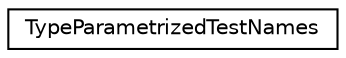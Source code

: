 digraph "Иерархия классов. Графический вид."
{
 // LATEX_PDF_SIZE
  edge [fontname="Helvetica",fontsize="10",labelfontname="Helvetica",labelfontsize="10"];
  node [fontname="Helvetica",fontsize="10",shape=record];
  rankdir="LR";
  Node0 [label="TypeParametrizedTestNames",height=0.2,width=0.4,color="black", fillcolor="white", style="filled",URL="$classTypeParametrizedTestNames.html",tooltip=" "];
}
